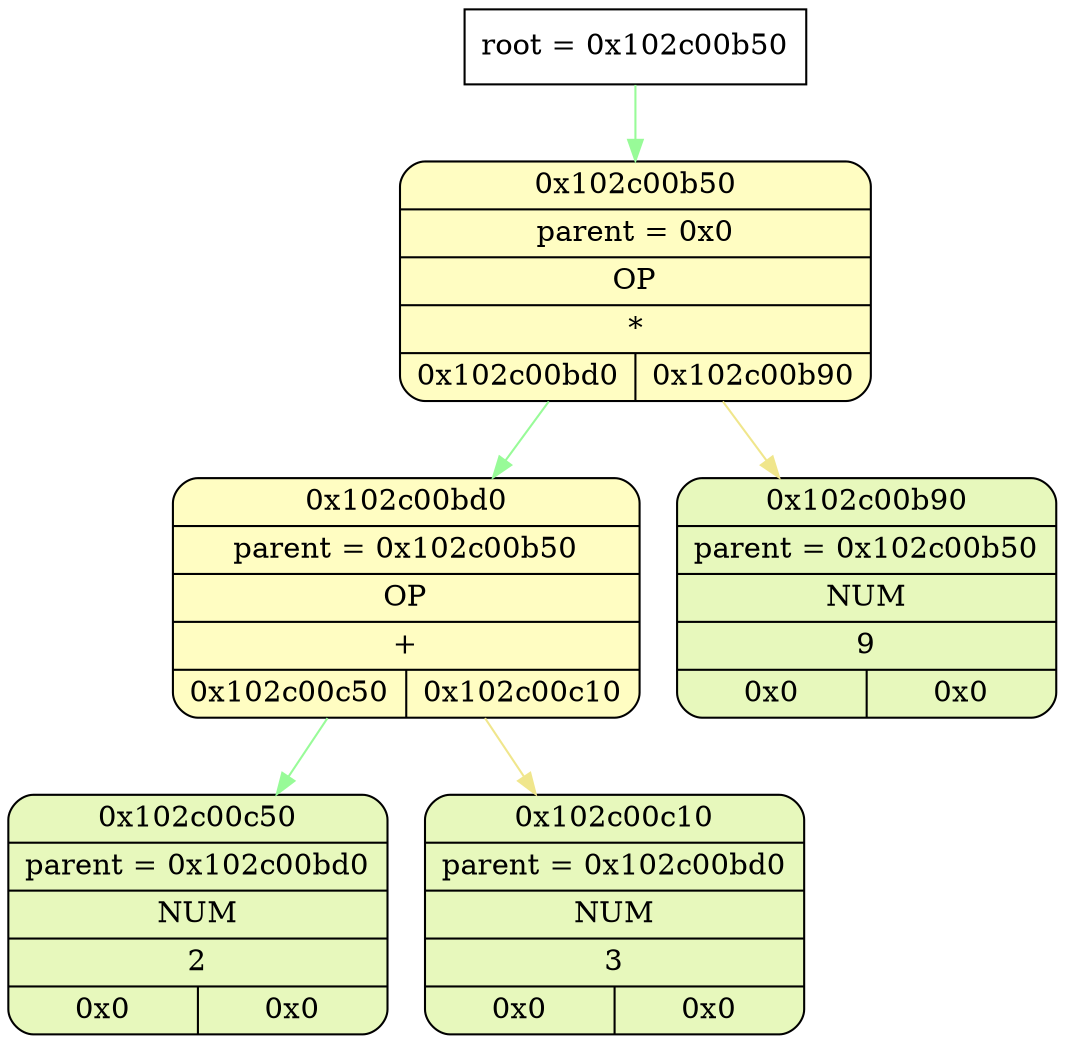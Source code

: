digraph
{
    node_info[shape = record, label = "{root = 0x102c00b50}"];

    node_info->node_0x102c00b50 [color = "#98FB98"];
    node_0x102c00b50[shape = Mrecord, label = "{{0x102c00b50} | {parent =  0x0} | {OP} | {*} | {0x102c00bd0 | 0x102c00b90}}",
                style="filled", fillcolor="#FFFDC2"];
    node_0x102c00bd0[shape = Mrecord, label = "{{0x102c00bd0} | {parent =  0x102c00b50} | {OP} | {+} | {0x102c00c50 | 0x102c00c10}}",
                style="filled", fillcolor="#FFFDC2"];
    node_0x102c00c50[shape = Mrecord, label = "{{0x102c00c50} | {parent =  0x102c00bd0} | {NUM} | {2} | {0x0 | 0x0}}",
                style="filled", fillcolor="#E7F8BC"];
    node_0x102c00c10[shape = Mrecord, label = "{{0x102c00c10} | {parent =  0x102c00bd0} | {NUM} | {3} | {0x0 | 0x0}}",
                style="filled", fillcolor="#E7F8BC"];
    node_0x102c00b90[shape = Mrecord, label = "{{0x102c00b90} | {parent =  0x102c00b50} | {NUM} | {9} | {0x0 | 0x0}}",
                style="filled", fillcolor="#E7F8BC"];
    node_0x102c00b50->node_0x102c00bd0 [color = "#98FB98"];
    node_0x102c00bd0->node_0x102c00c50 [color = "#98FB98"];
    node_0x102c00bd0->node_0x102c00c10 [color = "#F0E68C"];
    node_0x102c00b50->node_0x102c00b90 [color = "#F0E68C"];
}